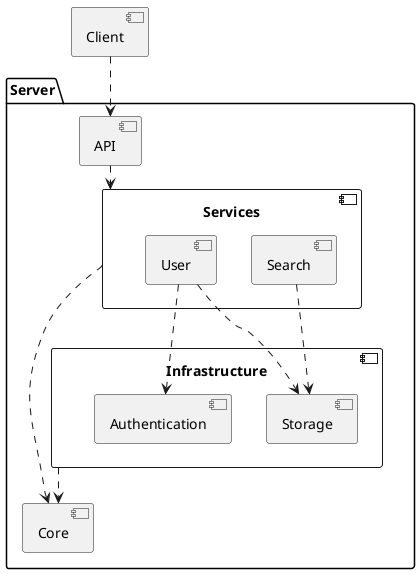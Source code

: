@startuml

component Client

package Server {
    [Core]
    [API]
    component "Infrastructure" {
        [Storage]
        [Authentication] as InfAuth
    }
    component "Services" {
        [Search]
        [User]
    }
}

Client .down.> API

API ..> Services

User ..> InfAuth
User ..> Storage
Search ..> Storage

Infrastructure ..> Core
Services ..> Core

@enduml

